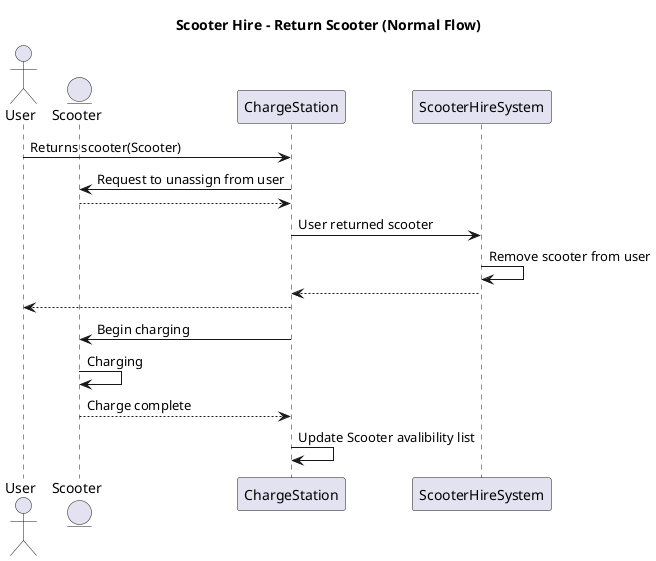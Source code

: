 @startuml

    title Scooter Hire - Return Scooter (Normal Flow)

    actor User

    entity Scooter
    participant ChargeStation
    participant ScooterHireSystem

    User -> ChargeStation : Returns scooter(Scooter)

    ChargeStation -> Scooter : Request to unassign from user
    Scooter --> ChargeStation 

    ChargeStation -> ScooterHireSystem : User returned scooter
    ScooterHireSystem -> ScooterHireSystem : Remove scooter from user
    ScooterHireSystem --> ChargeStation
    ChargeStation --> User 

    ChargeStation -> Scooter : Begin charging
    Scooter -> Scooter : Charging

    Scooter --> ChargeStation : Charge complete

    ChargeStation -> ChargeStation : Update Scooter avalibility list
@enduml